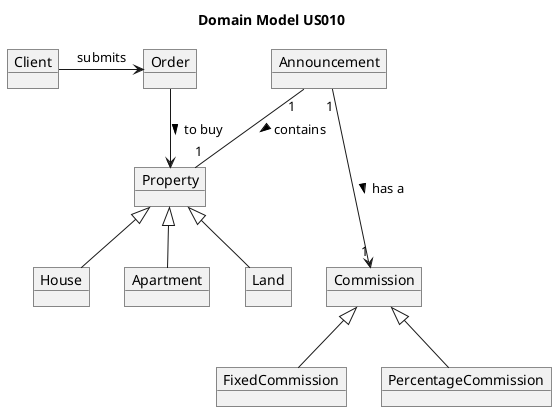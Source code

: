 @startuml

title Domain Model US010

object Client {

}

object Order {

}

object Announcement {

}

object Property {

}

object House {


}

object Apartment {

}

object Land {

}

object Commission{

}

object FixedCommission {

}

object PercentageCommission {

}

Client -> Order: submits

Announcement "1" -- "1" Property: contains >
Announcement "1" ---> "1" Commission: has a >

Property <|-- House
Property <|-- Apartment
Property <|-- Land

Commission <|-- FixedCommission
Commission <|-- PercentageCommission

Order --> Property: to buy >

@enduml
